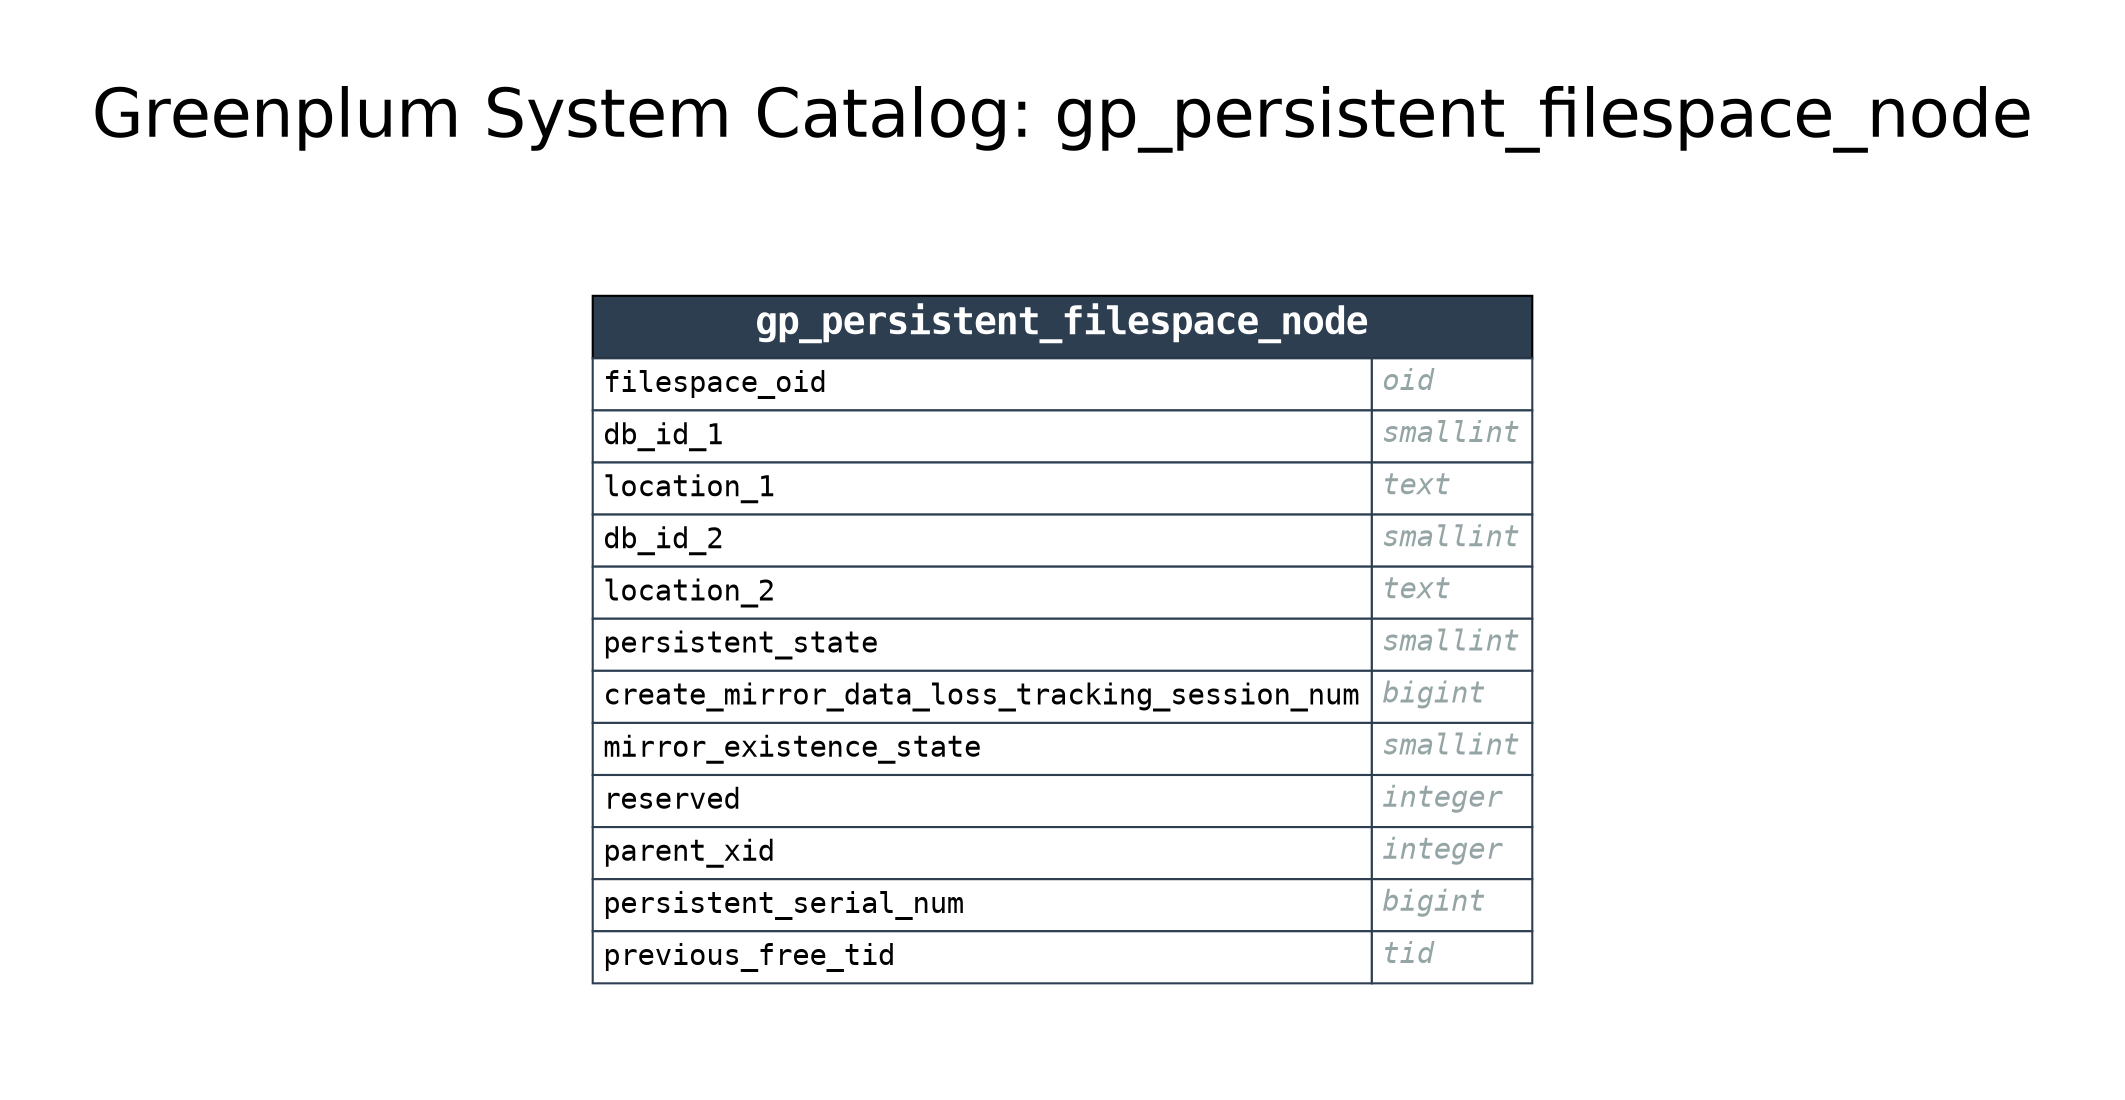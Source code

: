digraph GPDB {

    label="Greenplum System Catalog: gp_persistent_filespace_node";
    labelloc="t";
    fontname="Helvetica"
    fontsize=32
    

    pad=0.5;
    nodesep=0.5;
    ranksep=0.5;
    rankdir=LR;
    node [shape = "plaintext"];

    
    subgraph cluster_from {
        rankdir=TB
        style=invis;

        
    }
    
    subgraph cluster_selected {
        rankdir=TB
        style=invis;

        
            gp_persistent_filespace_node [label = <<FONT FACE="monospace"><TABLE BORDER="0" CELLBORDER="1" CELLSPACING="0" CELLPADDING="4">
<TR><TD BGCOLOR="#2c3e50" ALIGN="CENTER" COLSPAN="2"><FONT COLOR="#FFFFFF" POINT-SIZE="18"><B>gp_persistent_filespace_node</B></FONT></TD></TR>

<TR>
<TD COLOR="#2c3e50" BGCOLOR="#FFFFFF" ALIGN="LEFT" PORT="filespace_oid_in"><FONT COLOR="#000000">filespace_oid</FONT></TD>
<TD COLOR="#2c3e50" BGCOLOR="#FFFFFF" ALIGN="LEFT" PORT="filespace_oid_out"><FONT COLOR="#95a5a6"><I>oid</I></FONT></TD>
</TR>

<TR>
<TD COLOR="#2c3e50" BGCOLOR="#FFFFFF" ALIGN="LEFT" PORT="db_id_1_in"><FONT COLOR="#000000">db_id_1</FONT></TD>
<TD COLOR="#2c3e50" BGCOLOR="#FFFFFF" ALIGN="LEFT" PORT="db_id_1_out"><FONT COLOR="#95a5a6"><I>smallint</I></FONT></TD>
</TR>

<TR>
<TD COLOR="#2c3e50" BGCOLOR="#FFFFFF" ALIGN="LEFT" PORT="location_1_in"><FONT COLOR="#000000">location_1</FONT></TD>
<TD COLOR="#2c3e50" BGCOLOR="#FFFFFF" ALIGN="LEFT" PORT="location_1_out"><FONT COLOR="#95a5a6"><I>text</I></FONT></TD>
</TR>

<TR>
<TD COLOR="#2c3e50" BGCOLOR="#FFFFFF" ALIGN="LEFT" PORT="db_id_2_in"><FONT COLOR="#000000">db_id_2</FONT></TD>
<TD COLOR="#2c3e50" BGCOLOR="#FFFFFF" ALIGN="LEFT" PORT="db_id_2_out"><FONT COLOR="#95a5a6"><I>smallint</I></FONT></TD>
</TR>

<TR>
<TD COLOR="#2c3e50" BGCOLOR="#FFFFFF" ALIGN="LEFT" PORT="location_2_in"><FONT COLOR="#000000">location_2</FONT></TD>
<TD COLOR="#2c3e50" BGCOLOR="#FFFFFF" ALIGN="LEFT" PORT="location_2_out"><FONT COLOR="#95a5a6"><I>text</I></FONT></TD>
</TR>

<TR>
<TD COLOR="#2c3e50" BGCOLOR="#FFFFFF" ALIGN="LEFT" PORT="persistent_state_in"><FONT COLOR="#000000">persistent_state</FONT></TD>
<TD COLOR="#2c3e50" BGCOLOR="#FFFFFF" ALIGN="LEFT" PORT="persistent_state_out"><FONT COLOR="#95a5a6"><I>smallint</I></FONT></TD>
</TR>

<TR>
<TD COLOR="#2c3e50" BGCOLOR="#FFFFFF" ALIGN="LEFT" PORT="create_mirror_data_loss_tracking_session_num_in"><FONT COLOR="#000000">create_mirror_data_loss_tracking_session_num</FONT></TD>
<TD COLOR="#2c3e50" BGCOLOR="#FFFFFF" ALIGN="LEFT" PORT="create_mirror_data_loss_tracking_session_num_out"><FONT COLOR="#95a5a6"><I>bigint</I></FONT></TD>
</TR>

<TR>
<TD COLOR="#2c3e50" BGCOLOR="#FFFFFF" ALIGN="LEFT" PORT="mirror_existence_state_in"><FONT COLOR="#000000">mirror_existence_state</FONT></TD>
<TD COLOR="#2c3e50" BGCOLOR="#FFFFFF" ALIGN="LEFT" PORT="mirror_existence_state_out"><FONT COLOR="#95a5a6"><I>smallint</I></FONT></TD>
</TR>

<TR>
<TD COLOR="#2c3e50" BGCOLOR="#FFFFFF" ALIGN="LEFT" PORT="reserved_in"><FONT COLOR="#000000">reserved</FONT></TD>
<TD COLOR="#2c3e50" BGCOLOR="#FFFFFF" ALIGN="LEFT" PORT="reserved_out"><FONT COLOR="#95a5a6"><I>integer</I></FONT></TD>
</TR>

<TR>
<TD COLOR="#2c3e50" BGCOLOR="#FFFFFF" ALIGN="LEFT" PORT="parent_xid_in"><FONT COLOR="#000000">parent_xid</FONT></TD>
<TD COLOR="#2c3e50" BGCOLOR="#FFFFFF" ALIGN="LEFT" PORT="parent_xid_out"><FONT COLOR="#95a5a6"><I>integer</I></FONT></TD>
</TR>

<TR>
<TD COLOR="#2c3e50" BGCOLOR="#FFFFFF" ALIGN="LEFT" PORT="persistent_serial_num_in"><FONT COLOR="#000000">persistent_serial_num</FONT></TD>
<TD COLOR="#2c3e50" BGCOLOR="#FFFFFF" ALIGN="LEFT" PORT="persistent_serial_num_out"><FONT COLOR="#95a5a6"><I>bigint</I></FONT></TD>
</TR>

<TR>
<TD COLOR="#2c3e50" BGCOLOR="#FFFFFF" ALIGN="LEFT" PORT="previous_free_tid_in"><FONT COLOR="#000000">previous_free_tid</FONT></TD>
<TD COLOR="#2c3e50" BGCOLOR="#FFFFFF" ALIGN="LEFT" PORT="previous_free_tid_out"><FONT COLOR="#95a5a6"><I>tid</I></FONT></TD>
</TR>

</TABLE></FONT>> name = "gp_persistent_filespace_node" URL = "gp_persistent_filespace_node.svg"];
        
    }
    
    subgraph cluster_to {
        rankdir=TB
        style=invis;

        
    }
    

    

}